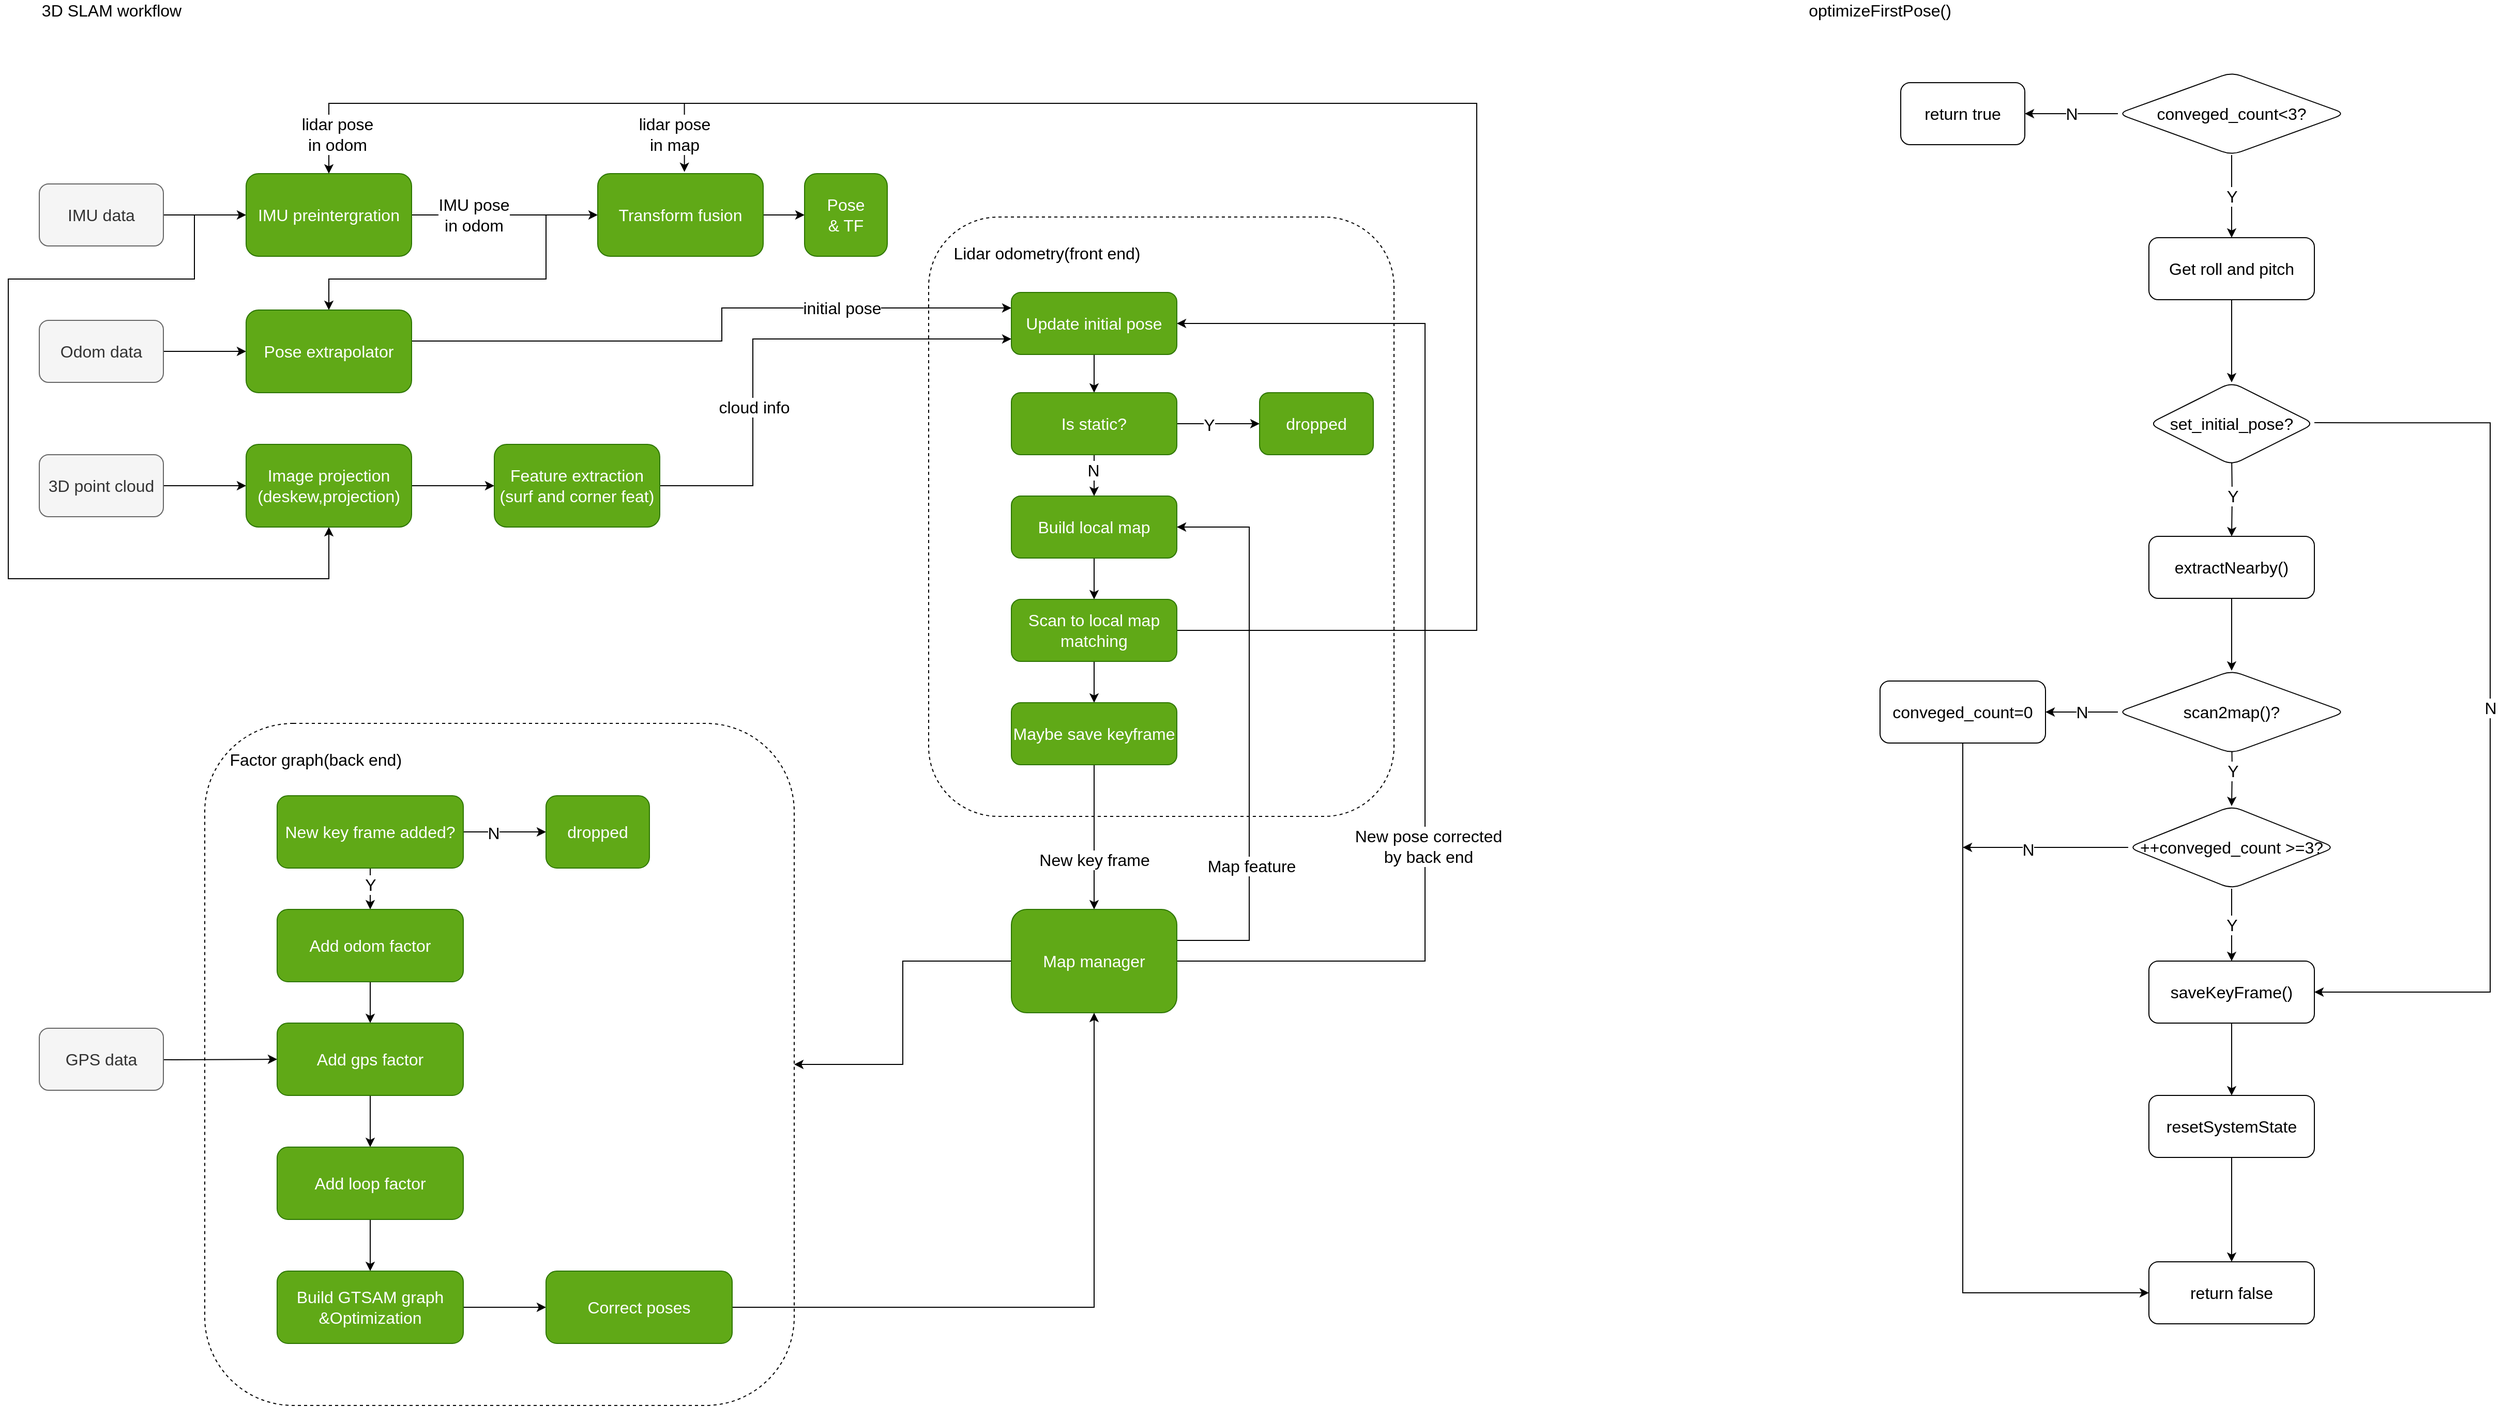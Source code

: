 <mxfile version="14.4.3" type="device" pages="2"><diagram id="HkVvhMQWnf8uv77xU37b" name="Page-1"><mxGraphModel dx="4124" dy="2308" grid="1" gridSize="10" guides="1" tooltips="1" connect="1" arrows="1" fold="1" page="1" pageScale="1" pageWidth="827" pageHeight="1169" math="0" shadow="0"><root><mxCell id="0"/><mxCell id="1" parent="0"/><mxCell id="qZL39wWHwacYEMCBuZvY-1" value="&lt;br&gt;&amp;nbsp; &amp;nbsp; &amp;nbsp;Factor graph(back end)" style="rounded=1;whiteSpace=wrap;html=1;fontSize=16;align=left;verticalAlign=top;dashed=1;fillColor=none;" vertex="1" parent="1"><mxGeometry x="553" y="1050" width="570" height="660" as="geometry"/></mxCell><mxCell id="qZL39wWHwacYEMCBuZvY-2" value="&lt;br&gt;&amp;nbsp; &amp;nbsp; &amp;nbsp;Lidar odometry(front end)" style="rounded=1;whiteSpace=wrap;html=1;fontSize=16;align=left;verticalAlign=top;dashed=1;fillColor=none;" vertex="1" parent="1"><mxGeometry x="1253" y="560" width="450" height="580" as="geometry"/></mxCell><mxCell id="qZL39wWHwacYEMCBuZvY-3" value="&lt;font style=&quot;font-size: 16px&quot;&gt;3D SLAM workflow&lt;/font&gt;" style="text;html=1;strokeColor=none;fillColor=none;align=center;verticalAlign=middle;whiteSpace=wrap;rounded=0;" vertex="1" parent="1"><mxGeometry x="373" y="350" width="180" height="20" as="geometry"/></mxCell><mxCell id="qZL39wWHwacYEMCBuZvY-4" value="" style="edgeStyle=orthogonalEdgeStyle;rounded=0;orthogonalLoop=1;jettySize=auto;html=1;fontSize=16;" edge="1" parent="1" source="qZL39wWHwacYEMCBuZvY-5" target="qZL39wWHwacYEMCBuZvY-17"><mxGeometry relative="1" as="geometry"/></mxCell><mxCell id="qZL39wWHwacYEMCBuZvY-5" value="3D point cloud" style="rounded=1;whiteSpace=wrap;html=1;fontSize=16;fillColor=#f5f5f5;strokeColor=#666666;fontColor=#333333;" vertex="1" parent="1"><mxGeometry x="393" y="790" width="120" height="60" as="geometry"/></mxCell><mxCell id="qZL39wWHwacYEMCBuZvY-6" value="" style="edgeStyle=orthogonalEdgeStyle;rounded=0;orthogonalLoop=1;jettySize=auto;html=1;fontSize=16;" edge="1" parent="1" source="qZL39wWHwacYEMCBuZvY-8" target="qZL39wWHwacYEMCBuZvY-13"><mxGeometry relative="1" as="geometry"/></mxCell><mxCell id="qZL39wWHwacYEMCBuZvY-7" style="edgeStyle=orthogonalEdgeStyle;rounded=0;orthogonalLoop=1;jettySize=auto;html=1;entryX=0.5;entryY=1;entryDx=0;entryDy=0;fontSize=16;exitX=1;exitY=0.5;exitDx=0;exitDy=0;" edge="1" parent="1" source="qZL39wWHwacYEMCBuZvY-8" target="qZL39wWHwacYEMCBuZvY-17"><mxGeometry relative="1" as="geometry"><Array as="points"><mxPoint x="543" y="558"/><mxPoint x="543" y="620"/><mxPoint x="363" y="620"/><mxPoint x="363" y="910"/><mxPoint x="673" y="910"/></Array></mxGeometry></mxCell><mxCell id="qZL39wWHwacYEMCBuZvY-8" value="IMU data" style="rounded=1;whiteSpace=wrap;html=1;fontSize=16;fillColor=#f5f5f5;strokeColor=#666666;fontColor=#333333;" vertex="1" parent="1"><mxGeometry x="393" y="528" width="120" height="60" as="geometry"/></mxCell><mxCell id="qZL39wWHwacYEMCBuZvY-9" value="" style="edgeStyle=orthogonalEdgeStyle;rounded=0;orthogonalLoop=1;jettySize=auto;html=1;fontSize=16;" edge="1" parent="1" source="qZL39wWHwacYEMCBuZvY-10" target="qZL39wWHwacYEMCBuZvY-23"><mxGeometry relative="1" as="geometry"/></mxCell><mxCell id="qZL39wWHwacYEMCBuZvY-10" value="Odom data" style="rounded=1;whiteSpace=wrap;html=1;fontSize=16;fillColor=#f5f5f5;strokeColor=#666666;fontColor=#333333;" vertex="1" parent="1"><mxGeometry x="393" y="660" width="120" height="60" as="geometry"/></mxCell><mxCell id="qZL39wWHwacYEMCBuZvY-11" style="edgeStyle=orthogonalEdgeStyle;rounded=0;orthogonalLoop=1;jettySize=auto;html=1;fontSize=16;" edge="1" parent="1" source="qZL39wWHwacYEMCBuZvY-13" target="qZL39wWHwacYEMCBuZvY-15"><mxGeometry relative="1" as="geometry"/></mxCell><mxCell id="qZL39wWHwacYEMCBuZvY-12" value="IMU pose&lt;br&gt;in odom" style="edgeStyle=orthogonalEdgeStyle;rounded=0;orthogonalLoop=1;jettySize=auto;html=1;entryX=0.5;entryY=0;entryDx=0;entryDy=0;fontSize=16;exitX=1;exitY=0.5;exitDx=0;exitDy=0;" edge="1" parent="1" source="qZL39wWHwacYEMCBuZvY-13" target="qZL39wWHwacYEMCBuZvY-23"><mxGeometry x="-0.722" relative="1" as="geometry"><mxPoint x="793" y="558" as="sourcePoint"/><Array as="points"><mxPoint x="883" y="558"/><mxPoint x="883" y="620"/><mxPoint x="673" y="620"/></Array><mxPoint as="offset"/></mxGeometry></mxCell><mxCell id="qZL39wWHwacYEMCBuZvY-13" value="IMU preintergration" style="rounded=1;whiteSpace=wrap;html=1;fontSize=16;fillColor=#60a917;strokeColor=#2D7600;fontColor=#ffffff;" vertex="1" parent="1"><mxGeometry x="593" y="518" width="160" height="80" as="geometry"/></mxCell><mxCell id="qZL39wWHwacYEMCBuZvY-14" value="" style="edgeStyle=orthogonalEdgeStyle;rounded=0;orthogonalLoop=1;jettySize=auto;html=1;fontSize=16;" edge="1" parent="1" source="qZL39wWHwacYEMCBuZvY-15" target="qZL39wWHwacYEMCBuZvY-66"><mxGeometry relative="1" as="geometry"/></mxCell><mxCell id="qZL39wWHwacYEMCBuZvY-15" value="Transform fusion" style="rounded=1;whiteSpace=wrap;html=1;fontSize=16;fillColor=#60a917;strokeColor=#2D7600;fontColor=#ffffff;" vertex="1" parent="1"><mxGeometry x="933" y="518" width="160" height="80" as="geometry"/></mxCell><mxCell id="qZL39wWHwacYEMCBuZvY-16" value="" style="edgeStyle=orthogonalEdgeStyle;rounded=0;orthogonalLoop=1;jettySize=auto;html=1;fontSize=16;" edge="1" parent="1" source="qZL39wWHwacYEMCBuZvY-17" target="qZL39wWHwacYEMCBuZvY-20"><mxGeometry relative="1" as="geometry"/></mxCell><mxCell id="qZL39wWHwacYEMCBuZvY-17" value="Image projection&lt;br&gt;(deskew,projection)" style="rounded=1;whiteSpace=wrap;html=1;fontSize=16;fillColor=#60a917;strokeColor=#2D7600;fontColor=#ffffff;" vertex="1" parent="1"><mxGeometry x="593" y="780" width="160" height="80" as="geometry"/></mxCell><mxCell id="qZL39wWHwacYEMCBuZvY-18" value="" style="edgeStyle=orthogonalEdgeStyle;rounded=0;orthogonalLoop=1;jettySize=auto;html=1;fontSize=16;entryX=0;entryY=0.75;entryDx=0;entryDy=0;" edge="1" parent="1" source="qZL39wWHwacYEMCBuZvY-20" target="qZL39wWHwacYEMCBuZvY-25"><mxGeometry relative="1" as="geometry"><Array as="points"><mxPoint x="1083" y="820"/><mxPoint x="1083" y="678"/></Array></mxGeometry></mxCell><mxCell id="qZL39wWHwacYEMCBuZvY-19" value="cloud info" style="edgeLabel;html=1;align=center;verticalAlign=middle;resizable=0;points=[];fontSize=16;labelBorderColor=none;" vertex="1" connectable="0" parent="qZL39wWHwacYEMCBuZvY-18"><mxGeometry x="-0.118" y="-1" relative="1" as="geometry"><mxPoint y="46" as="offset"/></mxGeometry></mxCell><mxCell id="qZL39wWHwacYEMCBuZvY-20" value="Feature extraction&lt;br&gt;(surf and corner feat)" style="rounded=1;whiteSpace=wrap;html=1;fontSize=16;fillColor=#60a917;strokeColor=#2D7600;fontColor=#ffffff;" vertex="1" parent="1"><mxGeometry x="833" y="780" width="160" height="80" as="geometry"/></mxCell><mxCell id="qZL39wWHwacYEMCBuZvY-21" style="edgeStyle=orthogonalEdgeStyle;rounded=0;orthogonalLoop=1;jettySize=auto;html=1;fontSize=16;entryX=0;entryY=0.25;entryDx=0;entryDy=0;exitX=1;exitY=0.5;exitDx=0;exitDy=0;" edge="1" parent="1" source="qZL39wWHwacYEMCBuZvY-23" target="qZL39wWHwacYEMCBuZvY-25"><mxGeometry relative="1" as="geometry"><Array as="points"><mxPoint x="1053" y="680"/><mxPoint x="1053" y="648"/></Array></mxGeometry></mxCell><mxCell id="qZL39wWHwacYEMCBuZvY-22" value="initial pose" style="edgeLabel;html=1;align=center;verticalAlign=middle;resizable=0;points=[];fontSize=16;" vertex="1" connectable="0" parent="qZL39wWHwacYEMCBuZvY-21"><mxGeometry x="-0.06" y="2" relative="1" as="geometry"><mxPoint x="133" y="-30" as="offset"/></mxGeometry></mxCell><mxCell id="qZL39wWHwacYEMCBuZvY-23" value="Pose extrapolator" style="rounded=1;whiteSpace=wrap;html=1;fontSize=16;fillColor=#60a917;strokeColor=#2D7600;fontColor=#ffffff;" vertex="1" parent="1"><mxGeometry x="593" y="650" width="160" height="80" as="geometry"/></mxCell><mxCell id="qZL39wWHwacYEMCBuZvY-24" value="" style="edgeStyle=orthogonalEdgeStyle;rounded=0;orthogonalLoop=1;jettySize=auto;html=1;fontSize=16;" edge="1" parent="1" source="qZL39wWHwacYEMCBuZvY-25" target="qZL39wWHwacYEMCBuZvY-41"><mxGeometry relative="1" as="geometry"/></mxCell><mxCell id="qZL39wWHwacYEMCBuZvY-25" value="Update initial pose" style="rounded=1;whiteSpace=wrap;html=1;fontSize=16;fillColor=#60a917;strokeColor=#2D7600;fontColor=#ffffff;" vertex="1" parent="1"><mxGeometry x="1333" y="633" width="160" height="60" as="geometry"/></mxCell><mxCell id="qZL39wWHwacYEMCBuZvY-26" value="" style="edgeStyle=orthogonalEdgeStyle;rounded=0;orthogonalLoop=1;jettySize=auto;html=1;fontSize=16;" edge="1" parent="1" source="qZL39wWHwacYEMCBuZvY-27" target="qZL39wWHwacYEMCBuZvY-33"><mxGeometry relative="1" as="geometry"/></mxCell><mxCell id="qZL39wWHwacYEMCBuZvY-27" value="Build local map" style="rounded=1;whiteSpace=wrap;html=1;fontSize=16;fillColor=#60a917;strokeColor=#2D7600;fontColor=#ffffff;" vertex="1" parent="1"><mxGeometry x="1333" y="830" width="160" height="60" as="geometry"/></mxCell><mxCell id="qZL39wWHwacYEMCBuZvY-28" value="" style="edgeStyle=orthogonalEdgeStyle;rounded=0;orthogonalLoop=1;jettySize=auto;html=1;fontSize=16;" edge="1" parent="1" source="qZL39wWHwacYEMCBuZvY-33" target="qZL39wWHwacYEMCBuZvY-36"><mxGeometry relative="1" as="geometry"/></mxCell><mxCell id="qZL39wWHwacYEMCBuZvY-29" style="edgeStyle=orthogonalEdgeStyle;rounded=0;orthogonalLoop=1;jettySize=auto;html=1;fontSize=16;exitX=1;exitY=0.5;exitDx=0;exitDy=0;entryX=0.5;entryY=0;entryDx=0;entryDy=0;" edge="1" parent="1" source="qZL39wWHwacYEMCBuZvY-33" target="qZL39wWHwacYEMCBuZvY-13"><mxGeometry relative="1" as="geometry"><Array as="points"><mxPoint x="1783" y="960"/><mxPoint x="1783" y="450"/><mxPoint x="673" y="450"/></Array></mxGeometry></mxCell><mxCell id="qZL39wWHwacYEMCBuZvY-30" value="lidar pose&lt;br&gt;in odom" style="edgeLabel;html=1;align=center;verticalAlign=middle;resizable=0;points=[];fontSize=16;" vertex="1" connectable="0" parent="qZL39wWHwacYEMCBuZvY-29"><mxGeometry x="0.923" y="1" relative="1" as="geometry"><mxPoint y="29" as="offset"/></mxGeometry></mxCell><mxCell id="qZL39wWHwacYEMCBuZvY-31" style="edgeStyle=orthogonalEdgeStyle;rounded=0;orthogonalLoop=1;jettySize=auto;html=1;fontSize=16;exitX=1;exitY=0.5;exitDx=0;exitDy=0;entryX=0.524;entryY=-0.02;entryDx=0;entryDy=0;entryPerimeter=0;" edge="1" parent="1" source="qZL39wWHwacYEMCBuZvY-33" target="qZL39wWHwacYEMCBuZvY-15"><mxGeometry relative="1" as="geometry"><mxPoint x="913" y="570" as="targetPoint"/><Array as="points"><mxPoint x="1783" y="960"/><mxPoint x="1783" y="450"/><mxPoint x="1017" y="450"/></Array></mxGeometry></mxCell><mxCell id="qZL39wWHwacYEMCBuZvY-32" value="lidar pose&lt;br&gt;in map" style="edgeLabel;html=1;align=center;verticalAlign=middle;resizable=0;points=[];fontSize=16;" vertex="1" connectable="0" parent="qZL39wWHwacYEMCBuZvY-31"><mxGeometry x="0.875" y="1" relative="1" as="geometry"><mxPoint x="-46" y="29" as="offset"/></mxGeometry></mxCell><mxCell id="qZL39wWHwacYEMCBuZvY-33" value="Scan to local map matching" style="rounded=1;whiteSpace=wrap;html=1;fontSize=16;fillColor=#60a917;strokeColor=#2D7600;fontColor=#ffffff;" vertex="1" parent="1"><mxGeometry x="1333" y="930" width="160" height="60" as="geometry"/></mxCell><mxCell id="qZL39wWHwacYEMCBuZvY-34" value="" style="edgeStyle=orthogonalEdgeStyle;rounded=0;orthogonalLoop=1;jettySize=auto;html=1;fontSize=16;" edge="1" parent="1" source="qZL39wWHwacYEMCBuZvY-36" target="qZL39wWHwacYEMCBuZvY-48"><mxGeometry relative="1" as="geometry"/></mxCell><mxCell id="qZL39wWHwacYEMCBuZvY-35" value="New key frame" style="edgeLabel;html=1;align=center;verticalAlign=middle;resizable=0;points=[];fontSize=16;" vertex="1" connectable="0" parent="qZL39wWHwacYEMCBuZvY-34"><mxGeometry x="0.317" relative="1" as="geometry"><mxPoint as="offset"/></mxGeometry></mxCell><mxCell id="qZL39wWHwacYEMCBuZvY-36" value="Maybe save keyframe" style="rounded=1;whiteSpace=wrap;html=1;fontSize=16;fillColor=#60a917;strokeColor=#2D7600;fontColor=#ffffff;" vertex="1" parent="1"><mxGeometry x="1333" y="1030" width="160" height="60" as="geometry"/></mxCell><mxCell id="qZL39wWHwacYEMCBuZvY-37" value="" style="edgeStyle=orthogonalEdgeStyle;rounded=0;orthogonalLoop=1;jettySize=auto;html=1;fontSize=16;" edge="1" parent="1" source="qZL39wWHwacYEMCBuZvY-41" target="qZL39wWHwacYEMCBuZvY-27"><mxGeometry relative="1" as="geometry"/></mxCell><mxCell id="qZL39wWHwacYEMCBuZvY-38" value="N" style="edgeLabel;html=1;align=center;verticalAlign=middle;resizable=0;points=[];fontSize=16;" vertex="1" connectable="0" parent="qZL39wWHwacYEMCBuZvY-37"><mxGeometry x="-0.283" y="-1" relative="1" as="geometry"><mxPoint as="offset"/></mxGeometry></mxCell><mxCell id="qZL39wWHwacYEMCBuZvY-39" value="" style="edgeStyle=orthogonalEdgeStyle;rounded=0;orthogonalLoop=1;jettySize=auto;html=1;fontSize=16;" edge="1" parent="1" source="qZL39wWHwacYEMCBuZvY-41" target="qZL39wWHwacYEMCBuZvY-42"><mxGeometry relative="1" as="geometry"/></mxCell><mxCell id="qZL39wWHwacYEMCBuZvY-40" value="Y" style="edgeLabel;html=1;align=center;verticalAlign=middle;resizable=0;points=[];fontSize=16;" vertex="1" connectable="0" parent="qZL39wWHwacYEMCBuZvY-39"><mxGeometry x="-0.228" y="-1" relative="1" as="geometry"><mxPoint as="offset"/></mxGeometry></mxCell><mxCell id="qZL39wWHwacYEMCBuZvY-41" value="&amp;nbsp;Is static?&amp;nbsp;" style="rounded=1;whiteSpace=wrap;html=1;fontSize=16;fillColor=#60a917;strokeColor=#2D7600;fontColor=#ffffff;" vertex="1" parent="1"><mxGeometry x="1333" y="730" width="160" height="60" as="geometry"/></mxCell><mxCell id="qZL39wWHwacYEMCBuZvY-42" value="dropped" style="rounded=1;whiteSpace=wrap;html=1;fontSize=16;fillColor=#60a917;strokeColor=#2D7600;fontColor=#ffffff;" vertex="1" parent="1"><mxGeometry x="1573" y="730" width="110" height="60" as="geometry"/></mxCell><mxCell id="qZL39wWHwacYEMCBuZvY-43" style="edgeStyle=orthogonalEdgeStyle;rounded=0;orthogonalLoop=1;jettySize=auto;html=1;entryX=1;entryY=0.5;entryDx=0;entryDy=0;fontSize=16;" edge="1" parent="1" source="qZL39wWHwacYEMCBuZvY-48" target="qZL39wWHwacYEMCBuZvY-27"><mxGeometry relative="1" as="geometry"><Array as="points"><mxPoint x="1563" y="1260"/><mxPoint x="1563" y="860"/></Array></mxGeometry></mxCell><mxCell id="qZL39wWHwacYEMCBuZvY-44" value="Map feature" style="edgeLabel;html=1;align=center;verticalAlign=middle;resizable=0;points=[];fontSize=16;" vertex="1" connectable="0" parent="qZL39wWHwacYEMCBuZvY-43"><mxGeometry x="-0.474" y="-2" relative="1" as="geometry"><mxPoint as="offset"/></mxGeometry></mxCell><mxCell id="qZL39wWHwacYEMCBuZvY-45" style="edgeStyle=orthogonalEdgeStyle;rounded=0;orthogonalLoop=1;jettySize=auto;html=1;fontSize=16;" edge="1" parent="1" source="qZL39wWHwacYEMCBuZvY-48" target="qZL39wWHwacYEMCBuZvY-1"><mxGeometry relative="1" as="geometry"/></mxCell><mxCell id="qZL39wWHwacYEMCBuZvY-46" style="edgeStyle=orthogonalEdgeStyle;rounded=0;orthogonalLoop=1;jettySize=auto;html=1;entryX=1;entryY=0.5;entryDx=0;entryDy=0;fontSize=16;" edge="1" parent="1" source="qZL39wWHwacYEMCBuZvY-48" target="qZL39wWHwacYEMCBuZvY-25"><mxGeometry relative="1" as="geometry"><Array as="points"><mxPoint x="1733" y="1280"/><mxPoint x="1733" y="663"/></Array></mxGeometry></mxCell><mxCell id="qZL39wWHwacYEMCBuZvY-47" value="New pose corrected&lt;br&gt;by back end" style="edgeLabel;html=1;align=center;verticalAlign=middle;resizable=0;points=[];fontSize=16;" vertex="1" connectable="0" parent="qZL39wWHwacYEMCBuZvY-46"><mxGeometry x="-0.36" y="-3" relative="1" as="geometry"><mxPoint as="offset"/></mxGeometry></mxCell><mxCell id="qZL39wWHwacYEMCBuZvY-48" value="Map manager" style="rounded=1;whiteSpace=wrap;html=1;fontSize=16;fillColor=#60a917;strokeColor=#2D7600;fontColor=#ffffff;" vertex="1" parent="1"><mxGeometry x="1333" y="1230" width="160" height="100" as="geometry"/></mxCell><mxCell id="qZL39wWHwacYEMCBuZvY-49" value="" style="edgeStyle=orthogonalEdgeStyle;rounded=0;orthogonalLoop=1;jettySize=auto;html=1;fontSize=16;" edge="1" parent="1" source="qZL39wWHwacYEMCBuZvY-53" target="qZL39wWHwacYEMCBuZvY-55"><mxGeometry relative="1" as="geometry"/></mxCell><mxCell id="qZL39wWHwacYEMCBuZvY-50" value="Y" style="edgeLabel;html=1;align=center;verticalAlign=middle;resizable=0;points=[];fontSize=16;" vertex="1" connectable="0" parent="qZL39wWHwacYEMCBuZvY-49"><mxGeometry x="0.2" relative="1" as="geometry"><mxPoint y="-8" as="offset"/></mxGeometry></mxCell><mxCell id="qZL39wWHwacYEMCBuZvY-51" value="" style="edgeStyle=orthogonalEdgeStyle;rounded=0;orthogonalLoop=1;jettySize=auto;html=1;fontSize=16;" edge="1" parent="1" source="qZL39wWHwacYEMCBuZvY-53" target="qZL39wWHwacYEMCBuZvY-62"><mxGeometry relative="1" as="geometry"/></mxCell><mxCell id="qZL39wWHwacYEMCBuZvY-52" value="N" style="edgeLabel;html=1;align=center;verticalAlign=middle;resizable=0;points=[];fontSize=16;" vertex="1" connectable="0" parent="qZL39wWHwacYEMCBuZvY-51"><mxGeometry x="-0.288" y="-1" relative="1" as="geometry"><mxPoint as="offset"/></mxGeometry></mxCell><mxCell id="qZL39wWHwacYEMCBuZvY-53" value="New key frame added?" style="rounded=1;whiteSpace=wrap;html=1;fontSize=16;fillColor=#60a917;strokeColor=#2D7600;fontColor=#ffffff;" vertex="1" parent="1"><mxGeometry x="623" y="1120" width="180" height="70" as="geometry"/></mxCell><mxCell id="qZL39wWHwacYEMCBuZvY-54" value="" style="edgeStyle=orthogonalEdgeStyle;rounded=0;orthogonalLoop=1;jettySize=auto;html=1;fontSize=16;" edge="1" parent="1" source="qZL39wWHwacYEMCBuZvY-55" target="qZL39wWHwacYEMCBuZvY-57"><mxGeometry relative="1" as="geometry"/></mxCell><mxCell id="qZL39wWHwacYEMCBuZvY-55" value="Add odom factor" style="rounded=1;whiteSpace=wrap;html=1;fontSize=16;fillColor=#60a917;strokeColor=#2D7600;fontColor=#ffffff;" vertex="1" parent="1"><mxGeometry x="623" y="1230" width="180" height="70" as="geometry"/></mxCell><mxCell id="qZL39wWHwacYEMCBuZvY-56" value="" style="edgeStyle=orthogonalEdgeStyle;rounded=0;orthogonalLoop=1;jettySize=auto;html=1;fontSize=16;" edge="1" parent="1" source="qZL39wWHwacYEMCBuZvY-57" target="qZL39wWHwacYEMCBuZvY-61"><mxGeometry relative="1" as="geometry"/></mxCell><mxCell id="qZL39wWHwacYEMCBuZvY-57" value="Add gps factor" style="rounded=1;whiteSpace=wrap;html=1;fontSize=16;fillColor=#60a917;strokeColor=#2D7600;fontColor=#ffffff;" vertex="1" parent="1"><mxGeometry x="623" y="1340" width="180" height="70" as="geometry"/></mxCell><mxCell id="qZL39wWHwacYEMCBuZvY-58" style="edgeStyle=orthogonalEdgeStyle;rounded=0;orthogonalLoop=1;jettySize=auto;html=1;fontSize=16;" edge="1" parent="1" target="qZL39wWHwacYEMCBuZvY-57"><mxGeometry relative="1" as="geometry"><mxPoint x="423" y="1375" as="sourcePoint"/></mxGeometry></mxCell><mxCell id="qZL39wWHwacYEMCBuZvY-59" value="GPS data" style="rounded=1;whiteSpace=wrap;html=1;fontSize=16;fillColor=#f5f5f5;strokeColor=#666666;fontColor=#333333;" vertex="1" parent="1"><mxGeometry x="393" y="1345" width="120" height="60" as="geometry"/></mxCell><mxCell id="qZL39wWHwacYEMCBuZvY-60" value="" style="edgeStyle=orthogonalEdgeStyle;rounded=0;orthogonalLoop=1;jettySize=auto;html=1;fontSize=16;" edge="1" parent="1" source="qZL39wWHwacYEMCBuZvY-61" target="qZL39wWHwacYEMCBuZvY-65"><mxGeometry relative="1" as="geometry"/></mxCell><mxCell id="qZL39wWHwacYEMCBuZvY-61" value="Add loop factor" style="rounded=1;whiteSpace=wrap;html=1;fontSize=16;fillColor=#60a917;strokeColor=#2D7600;fontColor=#ffffff;" vertex="1" parent="1"><mxGeometry x="623" y="1460" width="180" height="70" as="geometry"/></mxCell><mxCell id="qZL39wWHwacYEMCBuZvY-62" value="dropped" style="rounded=1;whiteSpace=wrap;html=1;fontSize=16;fillColor=#60a917;strokeColor=#2D7600;fontColor=#ffffff;" vertex="1" parent="1"><mxGeometry x="883" y="1120" width="100" height="70" as="geometry"/></mxCell><mxCell id="qZL39wWHwacYEMCBuZvY-63" style="edgeStyle=orthogonalEdgeStyle;rounded=0;orthogonalLoop=1;jettySize=auto;html=1;fontSize=16;exitX=1;exitY=0.5;exitDx=0;exitDy=0;" edge="1" parent="1" source="qZL39wWHwacYEMCBuZvY-67" target="qZL39wWHwacYEMCBuZvY-48"><mxGeometry relative="1" as="geometry"/></mxCell><mxCell id="qZL39wWHwacYEMCBuZvY-64" value="" style="edgeStyle=orthogonalEdgeStyle;rounded=0;orthogonalLoop=1;jettySize=auto;html=1;fontSize=16;" edge="1" parent="1" source="qZL39wWHwacYEMCBuZvY-65" target="qZL39wWHwacYEMCBuZvY-67"><mxGeometry relative="1" as="geometry"/></mxCell><mxCell id="qZL39wWHwacYEMCBuZvY-65" value="Build GTSAM graph&lt;br&gt;&amp;amp;Optimization" style="rounded=1;whiteSpace=wrap;html=1;fontSize=16;fillColor=#60a917;strokeColor=#2D7600;fontColor=#ffffff;" vertex="1" parent="1"><mxGeometry x="623" y="1580" width="180" height="70" as="geometry"/></mxCell><mxCell id="qZL39wWHwacYEMCBuZvY-66" value="Pose&lt;br&gt;&amp;amp; TF" style="rounded=1;whiteSpace=wrap;html=1;fontSize=16;fillColor=#60a917;strokeColor=#2D7600;fontColor=#ffffff;" vertex="1" parent="1"><mxGeometry x="1133" y="518" width="80" height="80" as="geometry"/></mxCell><mxCell id="qZL39wWHwacYEMCBuZvY-67" value="Correct poses" style="rounded=1;whiteSpace=wrap;html=1;fontSize=16;fillColor=#60a917;strokeColor=#2D7600;fontColor=#ffffff;" vertex="1" parent="1"><mxGeometry x="883" y="1580" width="180" height="70" as="geometry"/></mxCell><mxCell id="qZL39wWHwacYEMCBuZvY-68" value="N" style="edgeStyle=orthogonalEdgeStyle;rounded=0;orthogonalLoop=1;jettySize=auto;html=1;fontSize=16;" edge="1" parent="1" target="qZL39wWHwacYEMCBuZvY-71"><mxGeometry relative="1" as="geometry"><mxPoint x="2593" y="759.059" as="sourcePoint"/><Array as="points"><mxPoint x="2763" y="759"/><mxPoint x="2763" y="1310"/></Array></mxGeometry></mxCell><mxCell id="qZL39wWHwacYEMCBuZvY-69" value="Y" style="edgeStyle=orthogonalEdgeStyle;rounded=0;orthogonalLoop=1;jettySize=auto;html=1;fontSize=16;" edge="1" parent="1" target="qZL39wWHwacYEMCBuZvY-75"><mxGeometry relative="1" as="geometry"><mxPoint x="2513" y="789.0" as="sourcePoint"/></mxGeometry></mxCell><mxCell id="qZL39wWHwacYEMCBuZvY-70" value="" style="edgeStyle=orthogonalEdgeStyle;rounded=0;orthogonalLoop=1;jettySize=auto;html=1;fontSize=16;" edge="1" parent="1" source="qZL39wWHwacYEMCBuZvY-71" target="qZL39wWHwacYEMCBuZvY-73"><mxGeometry relative="1" as="geometry"/></mxCell><mxCell id="qZL39wWHwacYEMCBuZvY-71" value="saveKeyFrame()" style="whiteSpace=wrap;html=1;rounded=1;fontSize=16;" vertex="1" parent="1"><mxGeometry x="2433" y="1280" width="160" height="60" as="geometry"/></mxCell><mxCell id="qZL39wWHwacYEMCBuZvY-72" style="edgeStyle=orthogonalEdgeStyle;rounded=0;orthogonalLoop=1;jettySize=auto;html=1;" edge="1" parent="1" source="qZL39wWHwacYEMCBuZvY-73" target="qZL39wWHwacYEMCBuZvY-88"><mxGeometry relative="1" as="geometry"/></mxCell><mxCell id="qZL39wWHwacYEMCBuZvY-73" value="resetSystemState" style="whiteSpace=wrap;html=1;rounded=1;fontSize=16;" vertex="1" parent="1"><mxGeometry x="2433" y="1410" width="160" height="60" as="geometry"/></mxCell><mxCell id="qZL39wWHwacYEMCBuZvY-74" value="" style="edgeStyle=orthogonalEdgeStyle;rounded=0;orthogonalLoop=1;jettySize=auto;html=1;fontSize=16;" edge="1" parent="1" source="qZL39wWHwacYEMCBuZvY-75" target="qZL39wWHwacYEMCBuZvY-85"><mxGeometry relative="1" as="geometry"/></mxCell><mxCell id="qZL39wWHwacYEMCBuZvY-75" value="extractNearby()" style="rounded=1;whiteSpace=wrap;html=1;fontSize=16;" vertex="1" parent="1"><mxGeometry x="2433" y="869" width="160" height="60" as="geometry"/></mxCell><mxCell id="qZL39wWHwacYEMCBuZvY-76" value="" style="edgeStyle=orthogonalEdgeStyle;rounded=0;orthogonalLoop=1;jettySize=auto;html=1;fontSize=16;" edge="1" parent="1" source="qZL39wWHwacYEMCBuZvY-77" target="qZL39wWHwacYEMCBuZvY-83"><mxGeometry relative="1" as="geometry"/></mxCell><mxCell id="qZL39wWHwacYEMCBuZvY-77" value="Get roll and pitch" style="rounded=1;whiteSpace=wrap;html=1;fontSize=16;" vertex="1" parent="1"><mxGeometry x="2433" y="580" width="160" height="60" as="geometry"/></mxCell><mxCell id="qZL39wWHwacYEMCBuZvY-78" value="Y" style="edgeStyle=orthogonalEdgeStyle;rounded=0;orthogonalLoop=1;jettySize=auto;html=1;fontSize=16;" edge="1" parent="1" target="qZL39wWHwacYEMCBuZvY-82"><mxGeometry relative="1" as="geometry"><mxPoint x="2513" y="1060" as="sourcePoint"/></mxGeometry></mxCell><mxCell id="qZL39wWHwacYEMCBuZvY-79" value="" style="edgeStyle=orthogonalEdgeStyle;rounded=0;orthogonalLoop=1;jettySize=auto;html=1;fontSize=16;" edge="1" parent="1" source="qZL39wWHwacYEMCBuZvY-82"><mxGeometry relative="1" as="geometry"><mxPoint x="2253" y="1170" as="targetPoint"/></mxGeometry></mxCell><mxCell id="qZL39wWHwacYEMCBuZvY-80" value="N" style="edgeLabel;html=1;align=center;verticalAlign=middle;resizable=0;points=[];fontSize=16;" vertex="1" connectable="0" parent="qZL39wWHwacYEMCBuZvY-79"><mxGeometry x="0.219" y="1" relative="1" as="geometry"><mxPoint as="offset"/></mxGeometry></mxCell><mxCell id="qZL39wWHwacYEMCBuZvY-81" value="Y" style="edgeStyle=orthogonalEdgeStyle;rounded=0;orthogonalLoop=1;jettySize=auto;html=1;fontSize=16;" edge="1" parent="1" source="qZL39wWHwacYEMCBuZvY-82" target="qZL39wWHwacYEMCBuZvY-71"><mxGeometry relative="1" as="geometry"/></mxCell><mxCell id="qZL39wWHwacYEMCBuZvY-82" value="&lt;span&gt;++conveged_count &amp;gt;=3?&lt;/span&gt;" style="rhombus;whiteSpace=wrap;html=1;rounded=1;fontSize=16;" vertex="1" parent="1"><mxGeometry x="2413" y="1130" width="200" height="80" as="geometry"/></mxCell><mxCell id="qZL39wWHwacYEMCBuZvY-83" value="&lt;span&gt;set_initial_pose?&lt;/span&gt;" style="rhombus;whiteSpace=wrap;html=1;rounded=1;fontSize=16;" vertex="1" parent="1"><mxGeometry x="2433" y="720" width="160" height="80" as="geometry"/></mxCell><mxCell id="qZL39wWHwacYEMCBuZvY-84" value="N" style="edgeStyle=orthogonalEdgeStyle;rounded=0;orthogonalLoop=1;jettySize=auto;html=1;fontSize=16;" edge="1" parent="1" source="qZL39wWHwacYEMCBuZvY-85" target="qZL39wWHwacYEMCBuZvY-87"><mxGeometry relative="1" as="geometry"/></mxCell><mxCell id="qZL39wWHwacYEMCBuZvY-85" value="&lt;span&gt;scan2map()?&lt;/span&gt;" style="rhombus;whiteSpace=wrap;html=1;rounded=1;fontSize=16;" vertex="1" parent="1"><mxGeometry x="2403" y="999" width="220" height="80" as="geometry"/></mxCell><mxCell id="qZL39wWHwacYEMCBuZvY-86" value="" style="edgeStyle=orthogonalEdgeStyle;rounded=0;orthogonalLoop=1;jettySize=auto;html=1;fontSize=16;" edge="1" parent="1" source="qZL39wWHwacYEMCBuZvY-87" target="qZL39wWHwacYEMCBuZvY-88"><mxGeometry relative="1" as="geometry"><Array as="points"><mxPoint x="2253" y="1601"/></Array></mxGeometry></mxCell><mxCell id="qZL39wWHwacYEMCBuZvY-87" value="conveged_count=0" style="whiteSpace=wrap;html=1;rounded=1;fontSize=16;" vertex="1" parent="1"><mxGeometry x="2173" y="1009" width="160" height="60" as="geometry"/></mxCell><mxCell id="qZL39wWHwacYEMCBuZvY-88" value="return false" style="whiteSpace=wrap;html=1;rounded=1;fontSize=16;" vertex="1" parent="1"><mxGeometry x="2433" y="1571" width="160" height="60" as="geometry"/></mxCell><mxCell id="qZL39wWHwacYEMCBuZvY-89" value="Y" style="edgeStyle=orthogonalEdgeStyle;rounded=0;orthogonalLoop=1;jettySize=auto;html=1;fontSize=16;" edge="1" parent="1" source="qZL39wWHwacYEMCBuZvY-91" target="qZL39wWHwacYEMCBuZvY-77"><mxGeometry relative="1" as="geometry"/></mxCell><mxCell id="qZL39wWHwacYEMCBuZvY-90" value="N" style="edgeStyle=orthogonalEdgeStyle;rounded=0;orthogonalLoop=1;jettySize=auto;html=1;fontSize=16;" edge="1" parent="1" source="qZL39wWHwacYEMCBuZvY-91" target="qZL39wWHwacYEMCBuZvY-92"><mxGeometry relative="1" as="geometry"/></mxCell><mxCell id="qZL39wWHwacYEMCBuZvY-91" value="conveged_count&amp;lt;3?" style="rhombus;whiteSpace=wrap;html=1;rounded=1;fontSize=16;" vertex="1" parent="1"><mxGeometry x="2403" y="420" width="220" height="80" as="geometry"/></mxCell><mxCell id="qZL39wWHwacYEMCBuZvY-92" value="return true" style="whiteSpace=wrap;html=1;rounded=1;fontSize=16;" vertex="1" parent="1"><mxGeometry x="2193" y="430" width="120" height="60" as="geometry"/></mxCell><mxCell id="qZL39wWHwacYEMCBuZvY-93" value="&lt;font style=&quot;font-size: 16px&quot;&gt;optimizeFirstPose()&lt;/font&gt;" style="text;html=1;strokeColor=none;fillColor=none;align=center;verticalAlign=middle;whiteSpace=wrap;rounded=0;" vertex="1" parent="1"><mxGeometry x="2083" y="350" width="180" height="20" as="geometry"/></mxCell></root></mxGraphModel></diagram><diagram name="Page-2" id="SJE4WxVypV-J0KJiwDjN"><mxGraphModel dx="2912" dy="1154" grid="1" gridSize="10" guides="1" tooltips="1" connect="1" arrows="1" fold="1" page="1" pageScale="1" pageWidth="850" pageHeight="1100" math="0" shadow="0"><root><mxCell id="RkiOW8S0QRO1Y3SreEy4-0"/><mxCell id="RkiOW8S0QRO1Y3SreEy4-1" parent="RkiOW8S0QRO1Y3SreEy4-0"/><mxCell id="LLulAgaImFRF0ImDGpqL-1" value="" style="edgeStyle=orthogonalEdgeStyle;rounded=0;orthogonalLoop=1;jettySize=auto;html=1;" parent="RkiOW8S0QRO1Y3SreEy4-1" source="usOSOHC0hhx3mmWec7hT-0" target="LLulAgaImFRF0ImDGpqL-0" edge="1"><mxGeometry relative="1" as="geometry"/></mxCell><mxCell id="Q9MOkE1clrIJhTpZZPrh-73" style="edgeStyle=orthogonalEdgeStyle;rounded=0;orthogonalLoop=1;jettySize=auto;html=1;exitX=0.5;exitY=1;exitDx=0;exitDy=0;entryX=0.5;entryY=0;entryDx=0;entryDy=0;" parent="RkiOW8S0QRO1Y3SreEy4-1" source="usOSOHC0hhx3mmWec7hT-0" target="Q9MOkE1clrIJhTpZZPrh-19" edge="1"><mxGeometry relative="1" as="geometry"><Array as="points"><mxPoint x="-570" y="350"/><mxPoint x="-350" y="350"/></Array></mxGeometry></mxCell><mxCell id="Q9MOkE1clrIJhTpZZPrh-114" value="时间戳" style="edgeLabel;html=1;align=center;verticalAlign=middle;resizable=0;points=[];" parent="Q9MOkE1clrIJhTpZZPrh-73" vertex="1" connectable="0"><mxGeometry x="0.2" y="-2" relative="1" as="geometry"><mxPoint x="-31" y="-2" as="offset"/></mxGeometry></mxCell><mxCell id="Q9MOkE1clrIJhTpZZPrh-91" style="edgeStyle=orthogonalEdgeStyle;rounded=0;orthogonalLoop=1;jettySize=auto;html=1;exitX=0.5;exitY=0;exitDx=0;exitDy=0;entryX=0.5;entryY=1;entryDx=0;entryDy=0;" parent="RkiOW8S0QRO1Y3SreEy4-1" source="usOSOHC0hhx3mmWec7hT-0" target="LLulAgaImFRF0ImDGpqL-2" edge="1"><mxGeometry relative="1" as="geometry"/></mxCell><mxCell id="usOSOHC0hhx3mmWec7hT-0" value="图像" style="rounded=1;whiteSpace=wrap;html=1;fillColor=#f5f5f5;strokeColor=#666666;fontColor=#333333;" parent="RkiOW8S0QRO1Y3SreEy4-1" vertex="1"><mxGeometry x="-630" y="230" width="120" height="60" as="geometry"/></mxCell><mxCell id="Q9MOkE1clrIJhTpZZPrh-75" style="edgeStyle=orthogonalEdgeStyle;rounded=0;orthogonalLoop=1;jettySize=auto;html=1;exitX=0.5;exitY=1;exitDx=0;exitDy=0;entryX=0.25;entryY=0;entryDx=0;entryDy=0;" parent="RkiOW8S0QRO1Y3SreEy4-1" source="LLulAgaImFRF0ImDGpqL-0" target="Q9MOkE1clrIJhTpZZPrh-69" edge="1"><mxGeometry relative="1" as="geometry"><Array as="points"><mxPoint x="-350" y="320"/><mxPoint x="-190" y="320"/></Array></mxGeometry></mxCell><mxCell id="Q9MOkE1clrIJhTpZZPrh-113" value="视觉特征" style="edgeLabel;html=1;align=center;verticalAlign=middle;resizable=0;points=[];" parent="Q9MOkE1clrIJhTpZZPrh-75" vertex="1" connectable="0"><mxGeometry x="-0.2" y="-2" relative="1" as="geometry"><mxPoint y="-2" as="offset"/></mxGeometry></mxCell><mxCell id="LLulAgaImFRF0ImDGpqL-0" value="特征提取" style="rounded=1;whiteSpace=wrap;html=1;fillColor=#fad9d5;strokeColor=#ae4132;" parent="RkiOW8S0QRO1Y3SreEy4-1" vertex="1"><mxGeometry x="-410" y="230" width="120" height="60" as="geometry"/></mxCell><mxCell id="LLulAgaImFRF0ImDGpqL-4" value="" style="edgeStyle=orthogonalEdgeStyle;rounded=0;orthogonalLoop=1;jettySize=auto;html=1;" parent="RkiOW8S0QRO1Y3SreEy4-1" source="LLulAgaImFRF0ImDGpqL-2" target="LLulAgaImFRF0ImDGpqL-3" edge="1"><mxGeometry relative="1" as="geometry"/></mxCell><mxCell id="Q9MOkE1clrIJhTpZZPrh-118" value="imu数据" style="edgeLabel;html=1;align=center;verticalAlign=middle;resizable=0;points=[];" parent="LLulAgaImFRF0ImDGpqL-4" vertex="1" connectable="0"><mxGeometry x="-0.203" y="-1" relative="1" as="geometry"><mxPoint y="-1" as="offset"/></mxGeometry></mxCell><mxCell id="Q9MOkE1clrIJhTpZZPrh-90" style="edgeStyle=orthogonalEdgeStyle;rounded=0;orthogonalLoop=1;jettySize=auto;html=1;exitX=0.5;exitY=1;exitDx=0;exitDy=0;entryX=0.5;entryY=0;entryDx=0;entryDy=0;" parent="RkiOW8S0QRO1Y3SreEy4-1" source="LLulAgaImFRF0ImDGpqL-2" target="usOSOHC0hhx3mmWec7hT-0" edge="1"><mxGeometry relative="1" as="geometry"><Array as="points"><mxPoint x="-570" y="170"/><mxPoint x="-570" y="170"/></Array></mxGeometry></mxCell><mxCell id="Q9MOkE1clrIJhTpZZPrh-92" value="硬同步" style="edgeLabel;html=1;align=center;verticalAlign=middle;resizable=0;points=[];" parent="Q9MOkE1clrIJhTpZZPrh-90" vertex="1" connectable="0"><mxGeometry x="0.172" y="-1" relative="1" as="geometry"><mxPoint as="offset"/></mxGeometry></mxCell><mxCell id="LLulAgaImFRF0ImDGpqL-2" value="IMU1" style="rounded=1;whiteSpace=wrap;html=1;fillColor=#f5f5f5;strokeColor=#666666;fontColor=#333333;" parent="RkiOW8S0QRO1Y3SreEy4-1" vertex="1"><mxGeometry x="-630" y="80" width="120" height="60" as="geometry"/></mxCell><mxCell id="Q9MOkE1clrIJhTpZZPrh-89" style="edgeStyle=orthogonalEdgeStyle;rounded=0;orthogonalLoop=1;jettySize=auto;html=1;" parent="RkiOW8S0QRO1Y3SreEy4-1" source="LLulAgaImFRF0ImDGpqL-3" target="LLulAgaImFRF0ImDGpqL-5" edge="1"><mxGeometry relative="1" as="geometry"/></mxCell><mxCell id="Q9MOkE1clrIJhTpZZPrh-97" style="edgeStyle=orthogonalEdgeStyle;rounded=0;orthogonalLoop=1;jettySize=auto;html=1;entryX=0;entryY=0.5;entryDx=0;entryDy=0;" parent="RkiOW8S0QRO1Y3SreEy4-1" source="LLulAgaImFRF0ImDGpqL-3" target="Q9MOkE1clrIJhTpZZPrh-93" edge="1"><mxGeometry relative="1" as="geometry"/></mxCell><mxCell id="Q9MOkE1clrIJhTpZZPrh-106" value="预积分因子" style="edgeLabel;html=1;align=center;verticalAlign=middle;resizable=0;points=[];" parent="Q9MOkE1clrIJhTpZZPrh-97" vertex="1" connectable="0"><mxGeometry x="0.737" y="-3" relative="1" as="geometry"><mxPoint as="offset"/></mxGeometry></mxCell><mxCell id="LLulAgaImFRF0ImDGpqL-3" value="预积分" style="rounded=1;whiteSpace=wrap;html=1;fillColor=#fad9d5;strokeColor=#ae4132;" parent="RkiOW8S0QRO1Y3SreEy4-1" vertex="1"><mxGeometry x="-220" y="80" width="120" height="60" as="geometry"/></mxCell><mxCell id="Q9MOkE1clrIJhTpZZPrh-3" value="" style="edgeStyle=orthogonalEdgeStyle;rounded=0;orthogonalLoop=1;jettySize=auto;html=1;entryX=0;entryY=0.5;entryDx=0;entryDy=0;" parent="RkiOW8S0QRO1Y3SreEy4-1" source="LLulAgaImFRF0ImDGpqL-5" target="Q9MOkE1clrIJhTpZZPrh-4" edge="1"><mxGeometry relative="1" as="geometry"><mxPoint x="-30" y="260" as="targetPoint"/></mxGeometry></mxCell><mxCell id="Q9MOkE1clrIJhTpZZPrh-98" value="keyframe" style="edgeLabel;html=1;align=center;verticalAlign=middle;resizable=0;points=[];" parent="Q9MOkE1clrIJhTpZZPrh-3" vertex="1" connectable="0"><mxGeometry x="-0.6" relative="1" as="geometry"><mxPoint x="142" as="offset"/></mxGeometry></mxCell><mxCell id="LLulAgaImFRF0ImDGpqL-5" value="前端估计器" style="rounded=1;whiteSpace=wrap;html=1;fillColor=#fad9d5;strokeColor=#ae4132;" parent="RkiOW8S0QRO1Y3SreEy4-1" vertex="1"><mxGeometry x="-220" y="230" width="120" height="60" as="geometry"/></mxCell><mxCell id="LLulAgaImFRF0ImDGpqL-10" value="" style="edgeStyle=orthogonalEdgeStyle;rounded=0;orthogonalLoop=1;jettySize=auto;html=1;" parent="RkiOW8S0QRO1Y3SreEy4-1" source="LLulAgaImFRF0ImDGpqL-8" edge="1"><mxGeometry relative="1" as="geometry"><mxPoint x="-380" y="440" as="targetPoint"/></mxGeometry></mxCell><mxCell id="Q9MOkE1clrIJhTpZZPrh-116" value="原始激光点云" style="edgeLabel;html=1;align=center;verticalAlign=middle;resizable=0;points=[];" parent="LLulAgaImFRF0ImDGpqL-10" vertex="1" connectable="0"><mxGeometry x="0.163" y="-2" relative="1" as="geometry"><mxPoint x="-62" y="14" as="offset"/></mxGeometry></mxCell><mxCell id="IzxwtCyoNhpfRkm97ZpS-3" value="GNSS部分" style="edgeLabel;html=1;align=center;verticalAlign=middle;resizable=0;points=[];" vertex="1" connectable="0" parent="LLulAgaImFRF0ImDGpqL-10"><mxGeometry x="0.163" y="-2" relative="1" as="geometry"><mxPoint x="-72" y="409.17" as="offset"/></mxGeometry></mxCell><mxCell id="IzxwtCyoNhpfRkm97ZpS-4" value="视觉部分" style="edgeLabel;html=1;align=center;verticalAlign=middle;resizable=0;points=[];" vertex="1" connectable="0" parent="LLulAgaImFRF0ImDGpqL-10"><mxGeometry x="0.163" y="-2" relative="1" as="geometry"><mxPoint x="215" y="409.17" as="offset"/></mxGeometry></mxCell><mxCell id="IzxwtCyoNhpfRkm97ZpS-5" value="激光部分" style="edgeLabel;html=1;align=center;verticalAlign=middle;resizable=0;points=[];" vertex="1" connectable="0" parent="LLulAgaImFRF0ImDGpqL-10"><mxGeometry x="0.163" y="-2" relative="1" as="geometry"><mxPoint x="488" y="409.17" as="offset"/></mxGeometry></mxCell><mxCell id="IzxwtCyoNhpfRkm97ZpS-7" value="其它部分" style="edgeLabel;html=1;align=center;verticalAlign=middle;resizable=0;points=[];" vertex="1" connectable="0" parent="LLulAgaImFRF0ImDGpqL-10"><mxGeometry x="0.163" y="-2" relative="1" as="geometry"><mxPoint x="728" y="409.17" as="offset"/></mxGeometry></mxCell><mxCell id="LLulAgaImFRF0ImDGpqL-8" value="多激光" style="rounded=1;whiteSpace=wrap;html=1;fillColor=#f5f5f5;strokeColor=#666666;fontColor=#333333;" parent="RkiOW8S0QRO1Y3SreEy4-1" vertex="1"><mxGeometry x="-620" y="520" width="120" height="60" as="geometry"/></mxCell><mxCell id="Q9MOkE1clrIJhTpZZPrh-1" value="" style="edgeStyle=orthogonalEdgeStyle;rounded=0;orthogonalLoop=1;jettySize=auto;html=1;entryX=0;entryY=0.25;entryDx=0;entryDy=0;exitX=1;exitY=0.25;exitDx=0;exitDy=0;" parent="RkiOW8S0QRO1Y3SreEy4-1" source="LLulAgaImFRF0ImDGpqL-13" target="Q9MOkE1clrIJhTpZZPrh-0" edge="1"><mxGeometry relative="1" as="geometry"><Array as="points"><mxPoint x="140" y="535"/><mxPoint x="140" y="535"/></Array></mxGeometry></mxCell><mxCell id="Q9MOkE1clrIJhTpZZPrh-108" value="keyframe" style="edgeLabel;html=1;align=center;verticalAlign=middle;resizable=0;points=[];" parent="Q9MOkE1clrIJhTpZZPrh-1" vertex="1" connectable="0"><mxGeometry x="-0.222" y="1" relative="1" as="geometry"><mxPoint as="offset"/></mxGeometry></mxCell><mxCell id="Q9MOkE1clrIJhTpZZPrh-136" style="edgeStyle=orthogonalEdgeStyle;rounded=0;orthogonalLoop=1;jettySize=auto;html=1;exitX=0.75;exitY=1;exitDx=0;exitDy=0;entryX=0.5;entryY=0;entryDx=0;entryDy=0;" parent="RkiOW8S0QRO1Y3SreEy4-1" source="LLulAgaImFRF0ImDGpqL-13" target="Q9MOkE1clrIJhTpZZPrh-127" edge="1"><mxGeometry relative="1" as="geometry"/></mxCell><mxCell id="kvOVLkJAifnuHd9U5tb9-0" value="poseInMap" style="edgeLabel;html=1;align=center;verticalAlign=middle;resizable=0;points=[];" parent="Q9MOkE1clrIJhTpZZPrh-136" vertex="1" connectable="0"><mxGeometry x="-0.209" relative="1" as="geometry"><mxPoint y="99" as="offset"/></mxGeometry></mxCell><mxCell id="kvOVLkJAifnuHd9U5tb9-1" style="edgeStyle=orthogonalEdgeStyle;rounded=0;orthogonalLoop=1;jettySize=auto;html=1;entryX=0.75;entryY=1;entryDx=0;entryDy=0;" parent="RkiOW8S0QRO1Y3SreEy4-1" source="LLulAgaImFRF0ImDGpqL-13" target="Q9MOkE1clrIJhTpZZPrh-80" edge="1"><mxGeometry relative="1" as="geometry"><Array as="points"><mxPoint x="30" y="760"/><mxPoint x="-530" y="760"/></Array></mxGeometry></mxCell><mxCell id="kvOVLkJAifnuHd9U5tb9-2" value="poseInOdom" style="edgeLabel;html=1;align=center;verticalAlign=middle;resizable=0;points=[];" parent="kvOVLkJAifnuHd9U5tb9-1" vertex="1" connectable="0"><mxGeometry x="0.319" y="-1" relative="1" as="geometry"><mxPoint as="offset"/></mxGeometry></mxCell><mxCell id="LLulAgaImFRF0ImDGpqL-13" value="激光匹配" style="rounded=1;whiteSpace=wrap;html=1;fillColor=#b1ddf0;strokeColor=#10739e;" parent="RkiOW8S0QRO1Y3SreEy4-1" vertex="1"><mxGeometry x="-30" y="520" width="120" height="60" as="geometry"/></mxCell><mxCell id="Q9MOkE1clrIJhTpZZPrh-25" value="" style="edgeStyle=orthogonalEdgeStyle;rounded=0;orthogonalLoop=1;jettySize=auto;html=1;" parent="RkiOW8S0QRO1Y3SreEy4-1" source="Q9MOkE1clrIJhTpZZPrh-0" target="Q9MOkE1clrIJhTpZZPrh-24" edge="1"><mxGeometry relative="1" as="geometry"/></mxCell><mxCell id="Q9MOkE1clrIJhTpZZPrh-109" value="submap" style="edgeLabel;html=1;align=center;verticalAlign=middle;resizable=0;points=[];" parent="Q9MOkE1clrIJhTpZZPrh-25" vertex="1" connectable="0"><mxGeometry x="-0.25" y="-2" relative="1" as="geometry"><mxPoint x="10" y="-2" as="offset"/></mxGeometry></mxCell><mxCell id="Q9MOkE1clrIJhTpZZPrh-94" style="edgeStyle=orthogonalEdgeStyle;rounded=0;orthogonalLoop=1;jettySize=auto;html=1;entryX=0.75;entryY=1;entryDx=0;entryDy=0;" parent="RkiOW8S0QRO1Y3SreEy4-1" source="Q9MOkE1clrIJhTpZZPrh-0" target="Q9MOkE1clrIJhTpZZPrh-93" edge="1"><mxGeometry relative="1" as="geometry"><Array as="points"><mxPoint x="270" y="500"/><mxPoint x="270" y="500"/></Array></mxGeometry></mxCell><mxCell id="Q9MOkE1clrIJhTpZZPrh-105" value="keyframe" style="edgeLabel;html=1;align=center;verticalAlign=middle;resizable=0;points=[];" parent="Q9MOkE1clrIJhTpZZPrh-94" vertex="1" connectable="0"><mxGeometry x="-0.263" y="1" relative="1" as="geometry"><mxPoint as="offset"/></mxGeometry></mxCell><mxCell id="Q9MOkE1clrIJhTpZZPrh-125" value="" style="edgeStyle=orthogonalEdgeStyle;rounded=0;orthogonalLoop=1;jettySize=auto;html=1;entryX=0.5;entryY=0;entryDx=0;entryDy=0;exitX=0.5;exitY=1;exitDx=0;exitDy=0;" parent="RkiOW8S0QRO1Y3SreEy4-1" source="Q9MOkE1clrIJhTpZZPrh-0" target="Q9MOkE1clrIJhTpZZPrh-124" edge="1"><mxGeometry relative="1" as="geometry"><Array as="points"><mxPoint x="240" y="690"/><mxPoint x="420" y="690"/></Array></mxGeometry></mxCell><mxCell id="Q9MOkE1clrIJhTpZZPrh-133" style="edgeStyle=orthogonalEdgeStyle;rounded=0;orthogonalLoop=1;jettySize=auto;html=1;exitX=0;exitY=0.75;exitDx=0;exitDy=0;entryX=1;entryY=0.75;entryDx=0;entryDy=0;" parent="RkiOW8S0QRO1Y3SreEy4-1" source="Q9MOkE1clrIJhTpZZPrh-0" target="LLulAgaImFRF0ImDGpqL-13" edge="1"><mxGeometry relative="1" as="geometry"/></mxCell><mxCell id="Q9MOkE1clrIJhTpZZPrh-134" value="odom2map" style="edgeLabel;html=1;align=center;verticalAlign=middle;resizable=0;points=[];" parent="Q9MOkE1clrIJhTpZZPrh-133" vertex="1" connectable="0"><mxGeometry x="0.259" y="1" relative="1" as="geometry"><mxPoint x="7" as="offset"/></mxGeometry></mxCell><mxCell id="Q9MOkE1clrIJhTpZZPrh-0" value="MapManager" style="rounded=1;whiteSpace=wrap;html=1;fillColor=#fff2cc;strokeColor=#d6b656;" parent="RkiOW8S0QRO1Y3SreEy4-1" vertex="1"><mxGeometry x="180" y="520" width="120" height="60" as="geometry"/></mxCell><mxCell id="Q9MOkE1clrIJhTpZZPrh-27" style="edgeStyle=orthogonalEdgeStyle;rounded=0;orthogonalLoop=1;jettySize=auto;html=1;entryX=1;entryY=0.5;entryDx=0;entryDy=0;exitX=1;exitY=0.5;exitDx=0;exitDy=0;" parent="RkiOW8S0QRO1Y3SreEy4-1" source="Q9MOkE1clrIJhTpZZPrh-4" target="Q9MOkE1clrIJhTpZZPrh-24" edge="1"><mxGeometry relative="1" as="geometry"/></mxCell><mxCell id="Q9MOkE1clrIJhTpZZPrh-101" value="回环信息" style="edgeLabel;html=1;align=center;verticalAlign=middle;resizable=0;points=[];" parent="Q9MOkE1clrIJhTpZZPrh-27" vertex="1" connectable="0"><mxGeometry x="0.118" y="3" relative="1" as="geometry"><mxPoint as="offset"/></mxGeometry></mxCell><mxCell id="Q9MOkE1clrIJhTpZZPrh-4" value="Dbow注册与匹配" style="rounded=1;whiteSpace=wrap;html=1;fillColor=#fad9d5;strokeColor=#ae4132;" parent="RkiOW8S0QRO1Y3SreEy4-1" vertex="1"><mxGeometry x="380" y="230" width="120" height="60" as="geometry"/></mxCell><mxCell id="Q9MOkE1clrIJhTpZZPrh-88" style="edgeStyle=orthogonalEdgeStyle;rounded=0;orthogonalLoop=1;jettySize=auto;html=1;entryX=0.5;entryY=1;entryDx=0;entryDy=0;" parent="RkiOW8S0QRO1Y3SreEy4-1" source="Q9MOkE1clrIJhTpZZPrh-16" target="Q9MOkE1clrIJhTpZZPrh-84" edge="1"><mxGeometry relative="1" as="geometry"/></mxCell><mxCell id="Q9MOkE1clrIJhTpZZPrh-120" value="odom数据" style="edgeLabel;html=1;align=center;verticalAlign=middle;resizable=0;points=[];" parent="Q9MOkE1clrIJhTpZZPrh-88" vertex="1" connectable="0"><mxGeometry x="-0.458" y="-2" relative="1" as="geometry"><mxPoint as="offset"/></mxGeometry></mxCell><mxCell id="Q9MOkE1clrIJhTpZZPrh-16" value="Odom" style="rounded=1;whiteSpace=wrap;html=1;fillColor=#f5f5f5;strokeColor=#666666;fontColor=#333333;" parent="RkiOW8S0QRO1Y3SreEy4-1" vertex="1"><mxGeometry x="-210" y="810" width="120" height="60" as="geometry"/></mxCell><mxCell id="Q9MOkE1clrIJhTpZZPrh-65" style="edgeStyle=orthogonalEdgeStyle;rounded=0;orthogonalLoop=1;jettySize=auto;html=1;entryX=0.5;entryY=0;entryDx=0;entryDy=0;exitX=0.75;exitY=1;exitDx=0;exitDy=0;" parent="RkiOW8S0QRO1Y3SreEy4-1" source="Q9MOkE1clrIJhTpZZPrh-19" target="Q9MOkE1clrIJhTpZZPrh-59" edge="1"><mxGeometry relative="1" as="geometry"/></mxCell><mxCell id="Q9MOkE1clrIJhTpZZPrh-111" value="激光点云" style="edgeLabel;html=1;align=center;verticalAlign=middle;resizable=0;points=[];" parent="Q9MOkE1clrIJhTpZZPrh-65" vertex="1" connectable="0"><mxGeometry x="-0.184" relative="1" as="geometry"><mxPoint as="offset"/></mxGeometry></mxCell><mxCell id="Q9MOkE1clrIJhTpZZPrh-74" value="" style="edgeStyle=orthogonalEdgeStyle;rounded=0;orthogonalLoop=1;jettySize=auto;html=1;" parent="RkiOW8S0QRO1Y3SreEy4-1" source="Q9MOkE1clrIJhTpZZPrh-19" target="Q9MOkE1clrIJhTpZZPrh-69" edge="1"><mxGeometry relative="1" as="geometry"/></mxCell><mxCell id="Q9MOkE1clrIJhTpZZPrh-117" value="激光点云" style="edgeLabel;html=1;align=center;verticalAlign=middle;resizable=0;points=[];" parent="Q9MOkE1clrIJhTpZZPrh-74" vertex="1" connectable="0"><mxGeometry x="0.208" y="-2" relative="1" as="geometry"><mxPoint x="-12" y="-2" as="offset"/></mxGeometry></mxCell><mxCell id="Q9MOkE1clrIJhTpZZPrh-19" value="激光图像时间对齐&lt;br&gt;&amp;amp;去激光去畸变" style="rounded=1;whiteSpace=wrap;html=1;fillColor=#fff2cc;strokeColor=#d6b656;" parent="RkiOW8S0QRO1Y3SreEy4-1" vertex="1"><mxGeometry x="-410" y="380" width="120" height="60" as="geometry"/></mxCell><mxCell id="Q9MOkE1clrIJhTpZZPrh-95" style="edgeStyle=orthogonalEdgeStyle;rounded=0;orthogonalLoop=1;jettySize=auto;html=1;entryX=1;entryY=0.5;entryDx=0;entryDy=0;" parent="RkiOW8S0QRO1Y3SreEy4-1" source="Q9MOkE1clrIJhTpZZPrh-24" target="Q9MOkE1clrIJhTpZZPrh-93" edge="1"><mxGeometry relative="1" as="geometry"><Array as="points"><mxPoint x="440" y="410"/></Array></mxGeometry></mxCell><mxCell id="Q9MOkE1clrIJhTpZZPrh-102" value="回环残差" style="edgeLabel;html=1;align=center;verticalAlign=middle;resizable=0;points=[];" parent="Q9MOkE1clrIJhTpZZPrh-95" vertex="1" connectable="0"><mxGeometry x="0.352" relative="1" as="geometry"><mxPoint as="offset"/></mxGeometry></mxCell><mxCell id="Q9MOkE1clrIJhTpZZPrh-24" value="回环refine" style="rounded=1;whiteSpace=wrap;html=1;fillColor=#dae8fc;strokeColor=#6c8ebf;" parent="RkiOW8S0QRO1Y3SreEy4-1" vertex="1"><mxGeometry x="380" y="520" width="120" height="60" as="geometry"/></mxCell><mxCell id="Q9MOkE1clrIJhTpZZPrh-66" style="edgeStyle=orthogonalEdgeStyle;rounded=0;orthogonalLoop=1;jettySize=auto;html=1;entryX=0;entryY=0.5;entryDx=0;entryDy=0;" parent="RkiOW8S0QRO1Y3SreEy4-1" source="Q9MOkE1clrIJhTpZZPrh-59" target="LLulAgaImFRF0ImDGpqL-13" edge="1"><mxGeometry relative="1" as="geometry"/></mxCell><mxCell id="Q9MOkE1clrIJhTpZZPrh-110" value="特征点云" style="edgeLabel;html=1;align=center;verticalAlign=middle;resizable=0;points=[];" parent="Q9MOkE1clrIJhTpZZPrh-66" vertex="1" connectable="0"><mxGeometry x="0.25" y="-3" relative="1" as="geometry"><mxPoint x="-10" y="-3" as="offset"/></mxGeometry></mxCell><mxCell id="Q9MOkE1clrIJhTpZZPrh-59" value="特征提取" style="rounded=1;whiteSpace=wrap;html=1;fillColor=#b1ddf0;strokeColor=#10739e;" parent="RkiOW8S0QRO1Y3SreEy4-1" vertex="1"><mxGeometry x="-220" y="520" width="120" height="60" as="geometry"/></mxCell><mxCell id="Q9MOkE1clrIJhTpZZPrh-76" style="edgeStyle=orthogonalEdgeStyle;rounded=0;orthogonalLoop=1;jettySize=auto;html=1;exitX=0.75;exitY=0;exitDx=0;exitDy=0;entryX=0.75;entryY=1;entryDx=0;entryDy=0;" parent="RkiOW8S0QRO1Y3SreEy4-1" source="Q9MOkE1clrIJhTpZZPrh-69" target="LLulAgaImFRF0ImDGpqL-5" edge="1"><mxGeometry relative="1" as="geometry"/></mxCell><mxCell id="Q9MOkE1clrIJhTpZZPrh-112" value="视觉深度特征" style="edgeLabel;html=1;align=center;verticalAlign=middle;resizable=0;points=[];" parent="Q9MOkE1clrIJhTpZZPrh-76" vertex="1" connectable="0"><mxGeometry x="-0.233" y="-1" relative="1" as="geometry"><mxPoint as="offset"/></mxGeometry></mxCell><mxCell id="Q9MOkE1clrIJhTpZZPrh-69" value="图像激光深度对齐" style="rounded=1;whiteSpace=wrap;html=1;fillColor=#fff2cc;strokeColor=#d6b656;" parent="RkiOW8S0QRO1Y3SreEy4-1" vertex="1"><mxGeometry x="-220" y="380" width="120" height="60" as="geometry"/></mxCell><mxCell id="Q9MOkE1clrIJhTpZZPrh-82" value="" style="edgeStyle=orthogonalEdgeStyle;rounded=0;orthogonalLoop=1;jettySize=auto;html=1;" parent="RkiOW8S0QRO1Y3SreEy4-1" source="Q9MOkE1clrIJhTpZZPrh-80" target="Q9MOkE1clrIJhTpZZPrh-81" edge="1"><mxGeometry relative="1" as="geometry"/></mxCell><mxCell id="Q9MOkE1clrIJhTpZZPrh-119" value="imu数据" style="edgeLabel;html=1;align=center;verticalAlign=middle;resizable=0;points=[];" parent="Q9MOkE1clrIJhTpZZPrh-82" vertex="1" connectable="0"><mxGeometry x="-0.278" y="-4" relative="1" as="geometry"><mxPoint y="-4" as="offset"/></mxGeometry></mxCell><mxCell id="Q9MOkE1clrIJhTpZZPrh-135" style="edgeStyle=orthogonalEdgeStyle;rounded=0;orthogonalLoop=1;jettySize=auto;html=1;entryX=0.5;entryY=1;entryDx=0;entryDy=0;" parent="RkiOW8S0QRO1Y3SreEy4-1" source="Q9MOkE1clrIJhTpZZPrh-80" target="Q9MOkE1clrIJhTpZZPrh-127" edge="1"><mxGeometry relative="1" as="geometry"><Array as="points"><mxPoint x="-590" y="890"/><mxPoint x="60" y="890"/></Array></mxGeometry></mxCell><mxCell id="Q9MOkE1clrIJhTpZZPrh-80" value="IMU2" style="rounded=1;whiteSpace=wrap;html=1;fillColor=#f5f5f5;strokeColor=#666666;fontColor=#333333;" parent="RkiOW8S0QRO1Y3SreEy4-1" vertex="1"><mxGeometry x="-620" y="660" width="120" height="60" as="geometry"/></mxCell><mxCell id="Q9MOkE1clrIJhTpZZPrh-83" value="" style="edgeStyle=orthogonalEdgeStyle;rounded=0;orthogonalLoop=1;jettySize=auto;html=1;entryX=0.5;entryY=1;entryDx=0;entryDy=0;" parent="RkiOW8S0QRO1Y3SreEy4-1" source="Q9MOkE1clrIJhTpZZPrh-81" target="Q9MOkE1clrIJhTpZZPrh-19" edge="1"><mxGeometry relative="1" as="geometry"><mxPoint x="-350" y="580" as="targetPoint"/></mxGeometry></mxCell><mxCell id="Q9MOkE1clrIJhTpZZPrh-122" value="预积分结果" style="edgeLabel;html=1;align=center;verticalAlign=middle;resizable=0;points=[];" parent="Q9MOkE1clrIJhTpZZPrh-83" vertex="1" connectable="0"><mxGeometry x="0.217" y="1" relative="1" as="geometry"><mxPoint x="-9" y="74" as="offset"/></mxGeometry></mxCell><mxCell id="Q9MOkE1clrIJhTpZZPrh-85" value="" style="edgeStyle=orthogonalEdgeStyle;rounded=0;orthogonalLoop=1;jettySize=auto;html=1;" parent="RkiOW8S0QRO1Y3SreEy4-1" source="Q9MOkE1clrIJhTpZZPrh-81" target="Q9MOkE1clrIJhTpZZPrh-84" edge="1"><mxGeometry relative="1" as="geometry"/></mxCell><mxCell id="Q9MOkE1clrIJhTpZZPrh-121" value="预积分结果" style="edgeLabel;html=1;align=center;verticalAlign=middle;resizable=0;points=[];" parent="Q9MOkE1clrIJhTpZZPrh-85" vertex="1" connectable="0"><mxGeometry x="0.215" y="1" relative="1" as="geometry"><mxPoint x="-12" y="1" as="offset"/></mxGeometry></mxCell><mxCell id="Q9MOkE1clrIJhTpZZPrh-81" value="预积分" style="rounded=1;whiteSpace=wrap;html=1;fillColor=#b1ddf0;strokeColor=#10739e;" parent="RkiOW8S0QRO1Y3SreEy4-1" vertex="1"><mxGeometry x="-410" y="660" width="120" height="60" as="geometry"/></mxCell><mxCell id="Q9MOkE1clrIJhTpZZPrh-86" style="edgeStyle=orthogonalEdgeStyle;rounded=0;orthogonalLoop=1;jettySize=auto;html=1;entryX=0.25;entryY=1;entryDx=0;entryDy=0;" parent="RkiOW8S0QRO1Y3SreEy4-1" source="Q9MOkE1clrIJhTpZZPrh-84" target="LLulAgaImFRF0ImDGpqL-13" edge="1"><mxGeometry relative="1" as="geometry"/></mxCell><mxCell id="Q9MOkE1clrIJhTpZZPrh-123" value="初始位姿估计" style="edgeLabel;html=1;align=center;verticalAlign=middle;resizable=0;points=[];" parent="Q9MOkE1clrIJhTpZZPrh-86" vertex="1" connectable="0"><mxGeometry x="0.639" relative="1" as="geometry"><mxPoint as="offset"/></mxGeometry></mxCell><mxCell id="Q9MOkE1clrIJhTpZZPrh-84" value="PoseExtrapolator" style="rounded=1;whiteSpace=wrap;html=1;fillColor=#b1ddf0;strokeColor=#10739e;" parent="RkiOW8S0QRO1Y3SreEy4-1" vertex="1"><mxGeometry x="-210" y="660" width="120" height="60" as="geometry"/></mxCell><mxCell id="Q9MOkE1clrIJhTpZZPrh-99" style="edgeStyle=orthogonalEdgeStyle;rounded=0;orthogonalLoop=1;jettySize=auto;html=1;exitX=0.5;exitY=0;exitDx=0;exitDy=0;entryX=0.5;entryY=0;entryDx=0;entryDy=0;" parent="RkiOW8S0QRO1Y3SreEy4-1" source="Q9MOkE1clrIJhTpZZPrh-93" target="Q9MOkE1clrIJhTpZZPrh-93" edge="1"><mxGeometry relative="1" as="geometry"><mxPoint x="240" y="260" as="targetPoint"/></mxGeometry></mxCell><mxCell id="Q9MOkE1clrIJhTpZZPrh-104" style="edgeStyle=orthogonalEdgeStyle;rounded=0;orthogonalLoop=1;jettySize=auto;html=1;exitX=0.25;exitY=1;exitDx=0;exitDy=0;entryX=0.25;entryY=0;entryDx=0;entryDy=0;" parent="RkiOW8S0QRO1Y3SreEy4-1" source="Q9MOkE1clrIJhTpZZPrh-93" target="Q9MOkE1clrIJhTpZZPrh-0" edge="1"><mxGeometry relative="1" as="geometry"/></mxCell><mxCell id="Q9MOkE1clrIJhTpZZPrh-107" value="更新pose" style="edgeLabel;html=1;align=center;verticalAlign=middle;resizable=0;points=[];" parent="Q9MOkE1clrIJhTpZZPrh-104" vertex="1" connectable="0"><mxGeometry x="-0.262" y="2" relative="1" as="geometry"><mxPoint as="offset"/></mxGeometry></mxCell><mxCell id="Q9MOkE1clrIJhTpZZPrh-93" value="后端优化" style="rounded=1;whiteSpace=wrap;html=1;fillColor=#fff2cc;strokeColor=#d6b656;" parent="RkiOW8S0QRO1Y3SreEy4-1" vertex="1"><mxGeometry x="180" y="380" width="120" height="60" as="geometry"/></mxCell><mxCell id="Q9MOkE1clrIJhTpZZPrh-100" value="" style="endArrow=classic;html=1;entryX=0.25;entryY=0;entryDx=0;entryDy=0;" parent="RkiOW8S0QRO1Y3SreEy4-1" target="Q9MOkE1clrIJhTpZZPrh-93" edge="1"><mxGeometry width="50" height="50" relative="1" as="geometry"><mxPoint x="210" y="260" as="sourcePoint"/><mxPoint x="10" y="440" as="targetPoint"/></mxGeometry></mxCell><mxCell id="Q9MOkE1clrIJhTpZZPrh-124" value="地图" style="whiteSpace=wrap;html=1;rounded=1;fillColor=#a20025;strokeColor=#6F0000;fontColor=#ffffff;" parent="RkiOW8S0QRO1Y3SreEy4-1" vertex="1"><mxGeometry x="360" y="810" width="120" height="60" as="geometry"/></mxCell><mxCell id="Q9MOkE1clrIJhTpZZPrh-138" value="" style="edgeStyle=orthogonalEdgeStyle;rounded=0;orthogonalLoop=1;jettySize=auto;html=1;" parent="RkiOW8S0QRO1Y3SreEy4-1" source="Q9MOkE1clrIJhTpZZPrh-127" target="Q9MOkE1clrIJhTpZZPrh-137" edge="1"><mxGeometry relative="1" as="geometry"/></mxCell><mxCell id="Q9MOkE1clrIJhTpZZPrh-127" value="TransformFusion" style="rounded=1;whiteSpace=wrap;html=1;fillColor=#b1ddf0;strokeColor=#10739e;" parent="RkiOW8S0QRO1Y3SreEy4-1" vertex="1"><mxGeometry y="810" width="120" height="60" as="geometry"/></mxCell><mxCell id="Q9MOkE1clrIJhTpZZPrh-130" value="" style="edgeStyle=orthogonalEdgeStyle;rounded=0;orthogonalLoop=1;jettySize=auto;html=1;" parent="RkiOW8S0QRO1Y3SreEy4-1" source="Q9MOkE1clrIJhTpZZPrh-128" target="Q9MOkE1clrIJhTpZZPrh-129" edge="1"><mxGeometry relative="1" as="geometry"/></mxCell><mxCell id="Q9MOkE1clrIJhTpZZPrh-128" value="GNSS" style="rounded=1;whiteSpace=wrap;html=1;fillColor=#f5f5f5;strokeColor=#666666;fontColor=#333333;" parent="RkiOW8S0QRO1Y3SreEy4-1" vertex="1"><mxGeometry x="380" y="80" width="120" height="60" as="geometry"/></mxCell><mxCell id="Q9MOkE1clrIJhTpZZPrh-131" style="edgeStyle=orthogonalEdgeStyle;rounded=0;orthogonalLoop=1;jettySize=auto;html=1;exitX=0.5;exitY=1;exitDx=0;exitDy=0;" parent="RkiOW8S0QRO1Y3SreEy4-1" source="Q9MOkE1clrIJhTpZZPrh-129" edge="1"><mxGeometry relative="1" as="geometry"><mxPoint x="270" y="380" as="targetPoint"/></mxGeometry></mxCell><mxCell id="Q9MOkE1clrIJhTpZZPrh-132" value="Gnss因子" style="edgeLabel;html=1;align=center;verticalAlign=middle;resizable=0;points=[];" parent="Q9MOkE1clrIJhTpZZPrh-131" vertex="1" connectable="0"><mxGeometry x="0.212" y="-1" relative="1" as="geometry"><mxPoint as="offset"/></mxGeometry></mxCell><mxCell id="Q9MOkE1clrIJhTpZZPrh-129" value="GNSS Processer" style="rounded=1;whiteSpace=wrap;html=1;fillColor=#d5e8d4;strokeColor=#82b366;" parent="RkiOW8S0QRO1Y3SreEy4-1" vertex="1"><mxGeometry x="210" y="80" width="120" height="60" as="geometry"/></mxCell><mxCell id="Q9MOkE1clrIJhTpZZPrh-137" value="定位结果" style="rounded=1;whiteSpace=wrap;html=1;fillColor=#a20025;strokeColor=#6F0000;fontColor=#ffffff;" parent="RkiOW8S0QRO1Y3SreEy4-1" vertex="1"><mxGeometry x="180" y="810" width="120" height="60" as="geometry"/></mxCell><mxCell id="IzxwtCyoNhpfRkm97ZpS-0" value="" style="rounded=1;whiteSpace=wrap;html=1;fillColor=#d5e8d4;strokeColor=#82b366;" vertex="1" parent="RkiOW8S0QRO1Y3SreEy4-1"><mxGeometry x="-540" y="930" width="50" height="30" as="geometry"/></mxCell><mxCell id="IzxwtCyoNhpfRkm97ZpS-1" value="" style="rounded=1;whiteSpace=wrap;html=1;fillColor=#fad9d5;strokeColor=#ae4132;" vertex="1" parent="RkiOW8S0QRO1Y3SreEy4-1"><mxGeometry x="-250" y="930" width="50" height="30" as="geometry"/></mxCell><mxCell id="IzxwtCyoNhpfRkm97ZpS-2" value="" style="rounded=1;whiteSpace=wrap;html=1;fillColor=#b1ddf0;strokeColor=#10739e;" vertex="1" parent="RkiOW8S0QRO1Y3SreEy4-1"><mxGeometry x="20" y="930" width="50" height="30" as="geometry"/></mxCell><mxCell id="IzxwtCyoNhpfRkm97ZpS-6" value="" style="rounded=1;whiteSpace=wrap;html=1;fillColor=#fff2cc;strokeColor=#d6b656;" vertex="1" parent="RkiOW8S0QRO1Y3SreEy4-1"><mxGeometry x="260" y="930" width="50" height="30" as="geometry"/></mxCell></root></mxGraphModel></diagram></mxfile>
